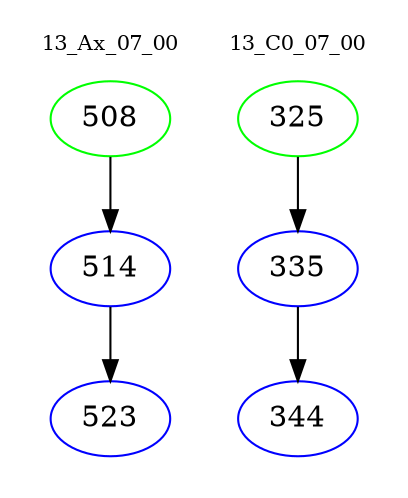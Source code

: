 digraph{
subgraph cluster_0 {
color = white
label = "13_Ax_07_00";
fontsize=10;
T0_508 [label="508", color="green"]
T0_508 -> T0_514 [color="black"]
T0_514 [label="514", color="blue"]
T0_514 -> T0_523 [color="black"]
T0_523 [label="523", color="blue"]
}
subgraph cluster_1 {
color = white
label = "13_C0_07_00";
fontsize=10;
T1_325 [label="325", color="green"]
T1_325 -> T1_335 [color="black"]
T1_335 [label="335", color="blue"]
T1_335 -> T1_344 [color="black"]
T1_344 [label="344", color="blue"]
}
}
